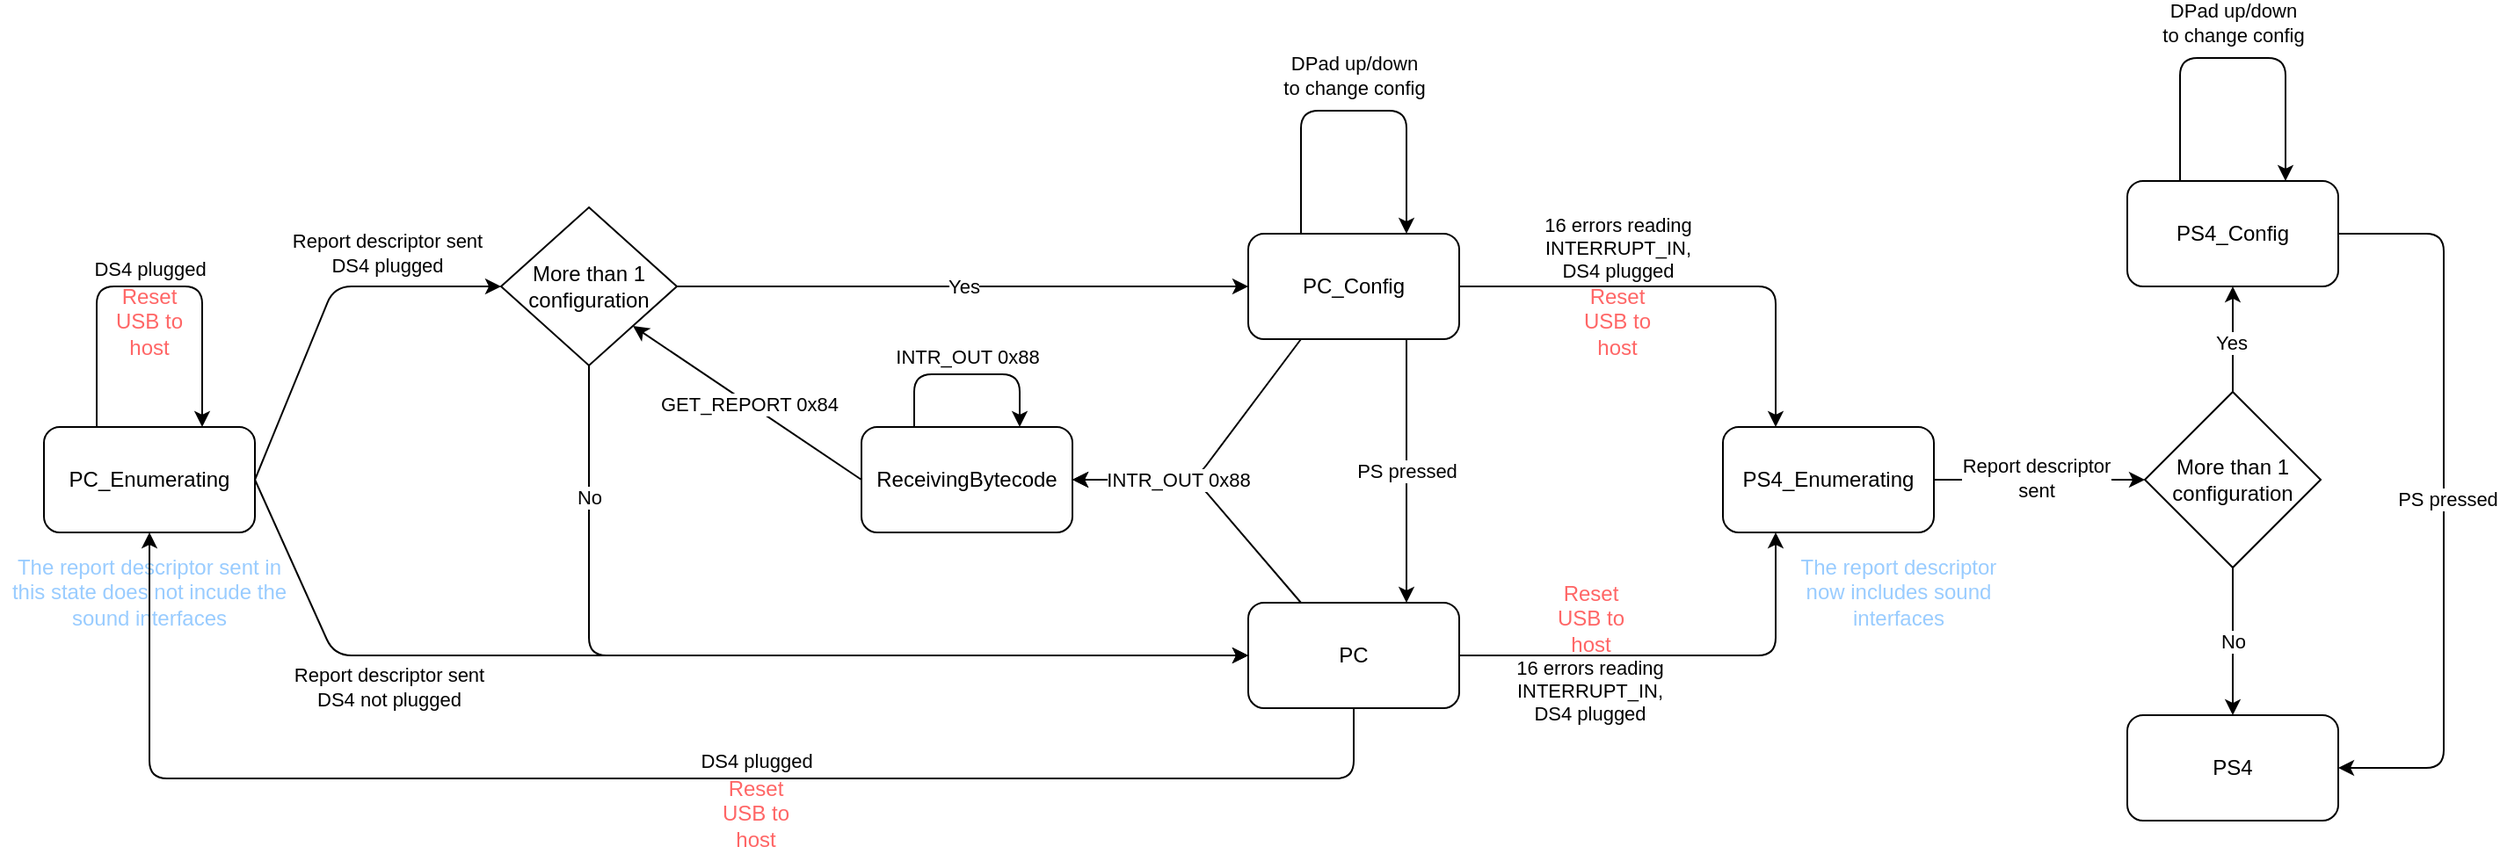 <mxfile version="13.6.2" type="device"><diagram id="C2fSY1v2SiZeoUbDoYyL" name="Page-1"><mxGraphModel dx="1106" dy="1003" grid="1" gridSize="10" guides="1" tooltips="1" connect="1" arrows="1" fold="1" page="1" pageScale="1" pageWidth="2336" pageHeight="1654" math="0" shadow="0"><root><mxCell id="0"/><mxCell id="1" parent="0"/><mxCell id="GOnITunq3lH0B5hzI2xi-2" value="PC_Enumerating" style="rounded=1;whiteSpace=wrap;html=1;" parent="1" vertex="1"><mxGeometry x="35" y="290" width="120" height="60" as="geometry"/></mxCell><mxCell id="GOnITunq3lH0B5hzI2xi-3" value="" style="endArrow=classic;html=1;exitX=0.25;exitY=0;exitDx=0;exitDy=0;entryX=0.75;entryY=0;entryDx=0;entryDy=0;" parent="1" source="GOnITunq3lH0B5hzI2xi-2" target="GOnITunq3lH0B5hzI2xi-2" edge="1"><mxGeometry width="50" height="50" relative="1" as="geometry"><mxPoint x="385" y="550" as="sourcePoint"/><mxPoint x="435" y="500" as="targetPoint"/><Array as="points"><mxPoint x="65" y="210"/><mxPoint x="125" y="210"/></Array></mxGeometry></mxCell><mxCell id="GOnITunq3lH0B5hzI2xi-4" value="DS4 plugged" style="edgeLabel;html=1;align=center;verticalAlign=middle;resizable=0;points=[];" parent="GOnITunq3lH0B5hzI2xi-3" vertex="1" connectable="0"><mxGeometry x="-0.027" relative="1" as="geometry"><mxPoint x="3" y="-10" as="offset"/></mxGeometry></mxCell><mxCell id="GOnITunq3lH0B5hzI2xi-5" value="Reset USB to host" style="text;html=1;align=center;verticalAlign=middle;whiteSpace=wrap;rounded=0;fontColor=#FF6666;" parent="1" vertex="1"><mxGeometry x="75" y="220" width="40" height="20" as="geometry"/></mxCell><mxCell id="GOnITunq3lH0B5hzI2xi-6" value="&lt;font color=&quot;#000000&quot;&gt;PC_Config&lt;/font&gt;" style="rounded=1;whiteSpace=wrap;html=1;fontColor=#FF6666;" parent="1" vertex="1"><mxGeometry x="720" y="180" width="120" height="60" as="geometry"/></mxCell><mxCell id="GOnITunq3lH0B5hzI2xi-7" value="" style="endArrow=classic;html=1;fontColor=#FF6666;exitX=1;exitY=0.5;exitDx=0;exitDy=0;entryX=0;entryY=0.5;entryDx=0;entryDy=0;" parent="1" source="GOnITunq3lH0B5hzI2xi-2" target="GOnITunq3lH0B5hzI2xi-22" edge="1"><mxGeometry width="50" height="50" relative="1" as="geometry"><mxPoint x="385" y="550" as="sourcePoint"/><mxPoint x="272.578" y="226.749" as="targetPoint"/><Array as="points"><mxPoint x="200" y="210"/></Array></mxGeometry></mxCell><mxCell id="GOnITunq3lH0B5hzI2xi-8" value="Report descriptor sent&lt;br&gt;DS4 plugged" style="edgeLabel;html=1;align=center;verticalAlign=middle;resizable=0;points=[];" parent="GOnITunq3lH0B5hzI2xi-7" vertex="1" connectable="0"><mxGeometry x="0.016" y="2" relative="1" as="geometry"><mxPoint x="35.58" y="-28.36" as="offset"/></mxGeometry></mxCell><mxCell id="GOnITunq3lH0B5hzI2xi-9" value="PC" style="rounded=1;whiteSpace=wrap;html=1;fontColor=#000000;" parent="1" vertex="1"><mxGeometry x="720" y="390" width="120" height="60" as="geometry"/></mxCell><mxCell id="GOnITunq3lH0B5hzI2xi-10" value="" style="endArrow=classic;html=1;fontColor=#000000;exitX=1;exitY=0.5;exitDx=0;exitDy=0;entryX=0;entryY=0.5;entryDx=0;entryDy=0;" parent="1" source="GOnITunq3lH0B5hzI2xi-2" target="GOnITunq3lH0B5hzI2xi-9" edge="1"><mxGeometry width="50" height="50" relative="1" as="geometry"><mxPoint x="385" y="550" as="sourcePoint"/><mxPoint x="435" y="500" as="targetPoint"/><Array as="points"><mxPoint x="200" y="420"/></Array></mxGeometry></mxCell><mxCell id="GOnITunq3lH0B5hzI2xi-11" value="Report descriptor sent&lt;br&gt;DS4 not plugged" style="edgeLabel;html=1;align=center;verticalAlign=middle;resizable=0;points=[];fontColor=#000000;" parent="GOnITunq3lH0B5hzI2xi-10" vertex="1" connectable="0"><mxGeometry x="0.221" relative="1" as="geometry"><mxPoint x="-244.33" y="17.89" as="offset"/></mxGeometry></mxCell><mxCell id="GOnITunq3lH0B5hzI2xi-12" value="PS pressed" style="endArrow=classic;html=1;fontColor=#000000;exitX=0.75;exitY=1;exitDx=0;exitDy=0;entryX=0.75;entryY=0;entryDx=0;entryDy=0;" parent="1" source="GOnITunq3lH0B5hzI2xi-6" target="GOnITunq3lH0B5hzI2xi-9" edge="1"><mxGeometry width="50" height="50" relative="1" as="geometry"><mxPoint x="780" y="550" as="sourcePoint"/><mxPoint x="830" y="500" as="targetPoint"/></mxGeometry></mxCell><mxCell id="GOnITunq3lH0B5hzI2xi-13" value="" style="endArrow=classic;html=1;fontColor=#000000;exitX=0.25;exitY=0;exitDx=0;exitDy=0;entryX=0.75;entryY=0;entryDx=0;entryDy=0;" parent="1" source="GOnITunq3lH0B5hzI2xi-6" target="GOnITunq3lH0B5hzI2xi-6" edge="1"><mxGeometry width="50" height="50" relative="1" as="geometry"><mxPoint x="750" y="90" as="sourcePoint"/><mxPoint x="800" y="40" as="targetPoint"/><Array as="points"><mxPoint x="750" y="110"/><mxPoint x="810" y="110"/></Array></mxGeometry></mxCell><mxCell id="GOnITunq3lH0B5hzI2xi-14" value="DPad up/down&lt;br&gt;to change config" style="edgeLabel;html=1;align=center;verticalAlign=middle;resizable=0;points=[];fontColor=#000000;" parent="GOnITunq3lH0B5hzI2xi-13" vertex="1" connectable="0"><mxGeometry x="-0.01" relative="1" as="geometry"><mxPoint x="1" y="-20" as="offset"/></mxGeometry></mxCell><mxCell id="GOnITunq3lH0B5hzI2xi-15" value="PS4_Enumerating" style="rounded=1;whiteSpace=wrap;html=1;fontColor=#000000;" parent="1" vertex="1"><mxGeometry x="990" y="290" width="120" height="60" as="geometry"/></mxCell><mxCell id="GOnITunq3lH0B5hzI2xi-16" value="The report descriptor sent in this state does not incude the sound interfaces" style="text;html=1;strokeColor=none;fillColor=none;align=center;verticalAlign=middle;whiteSpace=wrap;rounded=0;fontColor=#99CCFF;" parent="1" vertex="1"><mxGeometry x="10" y="374" width="170" height="20" as="geometry"/></mxCell><mxCell id="GOnITunq3lH0B5hzI2xi-17" value="" style="endArrow=classic;html=1;fontColor=#000000;exitX=1;exitY=0.5;exitDx=0;exitDy=0;entryX=0.25;entryY=0;entryDx=0;entryDy=0;" parent="1" source="GOnITunq3lH0B5hzI2xi-6" target="GOnITunq3lH0B5hzI2xi-15" edge="1"><mxGeometry width="50" height="50" relative="1" as="geometry"><mxPoint x="780" y="550" as="sourcePoint"/><mxPoint x="830" y="500" as="targetPoint"/><Array as="points"><mxPoint x="1020" y="210"/></Array></mxGeometry></mxCell><mxCell id="GOnITunq3lH0B5hzI2xi-18" value="" style="endArrow=classic;html=1;fontColor=#000000;exitX=1;exitY=0.5;exitDx=0;exitDy=0;entryX=0.25;entryY=1;entryDx=0;entryDy=0;" parent="1" source="GOnITunq3lH0B5hzI2xi-9" target="GOnITunq3lH0B5hzI2xi-15" edge="1"><mxGeometry width="50" height="50" relative="1" as="geometry"><mxPoint x="780" y="550" as="sourcePoint"/><mxPoint x="830" y="500" as="targetPoint"/><Array as="points"><mxPoint x="1020" y="420"/></Array></mxGeometry></mxCell><mxCell id="GOnITunq3lH0B5hzI2xi-22" value="More than 1&lt;br&gt;configuration" style="rhombus;whiteSpace=wrap;html=1;fontColor=#000000;" parent="1" vertex="1"><mxGeometry x="295" y="165" width="100" height="90" as="geometry"/></mxCell><mxCell id="GOnITunq3lH0B5hzI2xi-23" value="Yes" style="endArrow=classic;html=1;fontColor=#000000;exitX=1;exitY=0.5;exitDx=0;exitDy=0;entryX=0;entryY=0.5;entryDx=0;entryDy=0;" parent="1" source="GOnITunq3lH0B5hzI2xi-22" target="GOnITunq3lH0B5hzI2xi-6" edge="1"><mxGeometry width="50" height="50" relative="1" as="geometry"><mxPoint x="385" y="550" as="sourcePoint"/><mxPoint x="435" y="500" as="targetPoint"/></mxGeometry></mxCell><mxCell id="GOnITunq3lH0B5hzI2xi-24" value="No" style="endArrow=classic;html=1;fontColor=#000000;exitX=0.5;exitY=1;exitDx=0;exitDy=0;entryX=0;entryY=0.5;entryDx=0;entryDy=0;" parent="1" source="GOnITunq3lH0B5hzI2xi-22" target="GOnITunq3lH0B5hzI2xi-9" edge="1"><mxGeometry x="-0.722" width="50" height="50" relative="1" as="geometry"><mxPoint x="385" y="550" as="sourcePoint"/><mxPoint x="435" y="500" as="targetPoint"/><Array as="points"><mxPoint x="345" y="420"/></Array><mxPoint as="offset"/></mxGeometry></mxCell><mxCell id="GOnITunq3lH0B5hzI2xi-25" value="ReceivingBytecode" style="rounded=1;whiteSpace=wrap;html=1;fontColor=#000000;" parent="1" vertex="1"><mxGeometry x="500" y="290" width="120" height="60" as="geometry"/></mxCell><mxCell id="GOnITunq3lH0B5hzI2xi-26" value="" style="endArrow=classic;html=1;fontColor=#000000;exitX=0.25;exitY=0;exitDx=0;exitDy=0;" parent="1" source="GOnITunq3lH0B5hzI2xi-9" edge="1"><mxGeometry width="50" height="50" relative="1" as="geometry"><mxPoint x="620" y="550" as="sourcePoint"/><mxPoint x="620" y="320" as="targetPoint"/><Array as="points"><mxPoint x="690" y="320"/></Array></mxGeometry></mxCell><mxCell id="GOnITunq3lH0B5hzI2xi-27" value="" style="endArrow=classic;html=1;fontColor=#000000;exitX=0.25;exitY=1;exitDx=0;exitDy=0;" parent="1" source="GOnITunq3lH0B5hzI2xi-6" edge="1"><mxGeometry width="50" height="50" relative="1" as="geometry"><mxPoint x="840" y="210" as="sourcePoint"/><mxPoint x="620" y="320" as="targetPoint"/><Array as="points"><mxPoint x="690" y="320"/></Array></mxGeometry></mxCell><mxCell id="GOnITunq3lH0B5hzI2xi-28" value="INTR_OUT 0x88" style="edgeLabel;html=1;align=center;verticalAlign=middle;resizable=0;points=[];fontColor=#000000;" parent="GOnITunq3lH0B5hzI2xi-27" vertex="1" connectable="0"><mxGeometry x="0.281" relative="1" as="geometry"><mxPoint x="-1" as="offset"/></mxGeometry></mxCell><mxCell id="GOnITunq3lH0B5hzI2xi-29" value="16 errors reading&lt;br&gt;INTERRUPT_IN,&lt;br&gt;DS4 plugged" style="edgeLabel;html=1;align=center;verticalAlign=middle;resizable=0;points=[];fontColor=#000000;" parent="1" vertex="1" connectable="0"><mxGeometry x="930" y="190" as="geometry"><mxPoint y="-2" as="offset"/></mxGeometry></mxCell><mxCell id="GOnITunq3lH0B5hzI2xi-31" value="16 errors reading&lt;br&gt;INTERRUPT_IN,&lt;br&gt;DS4 plugged" style="edgeLabel;html=1;align=center;verticalAlign=middle;resizable=0;points=[];fontColor=#000000;" parent="1" vertex="1" connectable="0"><mxGeometry x="915" y="190" as="geometry"><mxPoint x="-1" y="250" as="offset"/></mxGeometry></mxCell><mxCell id="GOnITunq3lH0B5hzI2xi-32" value="Reset USB to host" style="text;html=1;align=center;verticalAlign=middle;whiteSpace=wrap;rounded=0;fontColor=#FF6666;" parent="1" vertex="1"><mxGeometry x="910" y="220" width="40" height="20" as="geometry"/></mxCell><mxCell id="GOnITunq3lH0B5hzI2xi-33" value="Reset USB to host" style="text;html=1;align=center;verticalAlign=middle;whiteSpace=wrap;rounded=0;fontColor=#FF6666;" parent="1" vertex="1"><mxGeometry x="895" y="389" width="40" height="20" as="geometry"/></mxCell><mxCell id="GOnITunq3lH0B5hzI2xi-35" value="More than 1&lt;br&gt;configuration" style="rhombus;whiteSpace=wrap;html=1;fontColor=#000000;" parent="1" vertex="1"><mxGeometry x="1230" y="270" width="100" height="100" as="geometry"/></mxCell><mxCell id="GOnITunq3lH0B5hzI2xi-36" value="" style="endArrow=classic;html=1;fontColor=#000000;exitX=1;exitY=0.5;exitDx=0;exitDy=0;entryX=0;entryY=0.5;entryDx=0;entryDy=0;" parent="1" source="GOnITunq3lH0B5hzI2xi-15" target="GOnITunq3lH0B5hzI2xi-35" edge="1"><mxGeometry width="50" height="50" relative="1" as="geometry"><mxPoint x="760" y="540" as="sourcePoint"/><mxPoint x="810" y="490" as="targetPoint"/></mxGeometry></mxCell><mxCell id="GOnITunq3lH0B5hzI2xi-37" value="Report descriptor&lt;br&gt;sent" style="edgeLabel;html=1;align=center;verticalAlign=middle;resizable=0;points=[];fontColor=#000000;" parent="GOnITunq3lH0B5hzI2xi-36" vertex="1" connectable="0"><mxGeometry x="-0.035" y="1" relative="1" as="geometry"><mxPoint as="offset"/></mxGeometry></mxCell><mxCell id="GOnITunq3lH0B5hzI2xi-38" value="PS4_Config" style="rounded=1;whiteSpace=wrap;html=1;fontColor=#000000;" parent="1" vertex="1"><mxGeometry x="1220" y="150" width="120" height="60" as="geometry"/></mxCell><mxCell id="GOnITunq3lH0B5hzI2xi-39" value="PS4" style="rounded=1;whiteSpace=wrap;html=1;fontColor=#000000;" parent="1" vertex="1"><mxGeometry x="1220" y="454" width="120" height="60" as="geometry"/></mxCell><mxCell id="GOnITunq3lH0B5hzI2xi-40" value="" style="endArrow=classic;html=1;fontColor=#000000;exitX=0.5;exitY=0;exitDx=0;exitDy=0;entryX=0.5;entryY=1;entryDx=0;entryDy=0;" parent="1" source="GOnITunq3lH0B5hzI2xi-35" target="GOnITunq3lH0B5hzI2xi-38" edge="1"><mxGeometry width="50" height="50" relative="1" as="geometry"><mxPoint x="1030" y="540" as="sourcePoint"/><mxPoint x="1080" y="490" as="targetPoint"/></mxGeometry></mxCell><mxCell id="GOnITunq3lH0B5hzI2xi-41" value="Yes" style="edgeLabel;html=1;align=center;verticalAlign=middle;resizable=0;points=[];fontColor=#000000;" parent="GOnITunq3lH0B5hzI2xi-40" vertex="1" connectable="0"><mxGeometry x="-0.067" y="1" relative="1" as="geometry"><mxPoint as="offset"/></mxGeometry></mxCell><mxCell id="GOnITunq3lH0B5hzI2xi-42" value="No" style="endArrow=classic;html=1;fontColor=#000000;exitX=0.5;exitY=1;exitDx=0;exitDy=0;entryX=0.5;entryY=0;entryDx=0;entryDy=0;" parent="1" source="GOnITunq3lH0B5hzI2xi-35" target="GOnITunq3lH0B5hzI2xi-39" edge="1"><mxGeometry width="50" height="50" relative="1" as="geometry"><mxPoint x="1030" y="540" as="sourcePoint"/><mxPoint x="1080" y="490" as="targetPoint"/></mxGeometry></mxCell><mxCell id="GOnITunq3lH0B5hzI2xi-43" value="" style="endArrow=classic;html=1;fontColor=#000000;exitX=0.25;exitY=0;exitDx=0;exitDy=0;entryX=0.75;entryY=0;entryDx=0;entryDy=0;" parent="1" source="GOnITunq3lH0B5hzI2xi-38" target="GOnITunq3lH0B5hzI2xi-38" edge="1"><mxGeometry width="50" height="50" relative="1" as="geometry"><mxPoint x="870" y="540" as="sourcePoint"/><mxPoint x="1390" y="40" as="targetPoint"/><Array as="points"><mxPoint x="1250" y="80"/><mxPoint x="1310" y="80"/></Array></mxGeometry></mxCell><mxCell id="GOnITunq3lH0B5hzI2xi-44" value="DPad up/down&lt;br&gt;to change config" style="edgeLabel;html=1;align=center;verticalAlign=middle;resizable=0;points=[];fontColor=#000000;" parent="1" vertex="1" connectable="0"><mxGeometry x="1280" y="60" as="geometry"/></mxCell><mxCell id="GOnITunq3lH0B5hzI2xi-45" value="" style="endArrow=classic;html=1;fontColor=#000000;exitX=1;exitY=0.5;exitDx=0;exitDy=0;entryX=1;entryY=0.5;entryDx=0;entryDy=0;" parent="1" source="GOnITunq3lH0B5hzI2xi-38" target="GOnITunq3lH0B5hzI2xi-39" edge="1"><mxGeometry width="50" height="50" relative="1" as="geometry"><mxPoint x="1060" y="540" as="sourcePoint"/><mxPoint x="1430" y="410" as="targetPoint"/><Array as="points"><mxPoint x="1400" y="180"/><mxPoint x="1400" y="484"/></Array></mxGeometry></mxCell><mxCell id="GOnITunq3lH0B5hzI2xi-46" value="PS pressed" style="edgeLabel;html=1;align=center;verticalAlign=middle;resizable=0;points=[];fontColor=#000000;" parent="GOnITunq3lH0B5hzI2xi-45" vertex="1" connectable="0"><mxGeometry x="-0.005" y="2" relative="1" as="geometry"><mxPoint as="offset"/></mxGeometry></mxCell><mxCell id="GOnITunq3lH0B5hzI2xi-47" value="The report descriptor now includes sound interfaces" style="text;html=1;strokeColor=none;fillColor=none;align=center;verticalAlign=middle;whiteSpace=wrap;rounded=0;fontColor=#99CCFF;" parent="1" vertex="1"><mxGeometry x="1030" y="359" width="120" height="50" as="geometry"/></mxCell><mxCell id="GOnITunq3lH0B5hzI2xi-49" value="" style="endArrow=classic;html=1;fontColor=#99CCFF;exitX=0;exitY=0.5;exitDx=0;exitDy=0;entryX=1;entryY=1;entryDx=0;entryDy=0;" parent="1" source="GOnITunq3lH0B5hzI2xi-25" target="GOnITunq3lH0B5hzI2xi-22" edge="1"><mxGeometry width="50" height="50" relative="1" as="geometry"><mxPoint x="460" y="510" as="sourcePoint"/><mxPoint x="510" y="460" as="targetPoint"/></mxGeometry></mxCell><mxCell id="GOnITunq3lH0B5hzI2xi-50" value="GET_REPORT 0x84" style="edgeLabel;html=1;align=center;verticalAlign=middle;resizable=0;points=[];" parent="GOnITunq3lH0B5hzI2xi-49" vertex="1" connectable="0"><mxGeometry x="-0.016" relative="1" as="geometry"><mxPoint as="offset"/></mxGeometry></mxCell><mxCell id="GOnITunq3lH0B5hzI2xi-51" value="" style="endArrow=classic;html=1;fontColor=#000000;exitX=0.5;exitY=1;exitDx=0;exitDy=0;entryX=0.5;entryY=1;entryDx=0;entryDy=0;" parent="1" source="GOnITunq3lH0B5hzI2xi-9" target="GOnITunq3lH0B5hzI2xi-2" edge="1"><mxGeometry width="50" height="50" relative="1" as="geometry"><mxPoint x="660" y="640" as="sourcePoint"/><mxPoint x="130" y="520" as="targetPoint"/><Array as="points"><mxPoint x="780" y="490"/><mxPoint x="95" y="490"/></Array></mxGeometry></mxCell><mxCell id="GOnITunq3lH0B5hzI2xi-52" value="DS4 plugged" style="edgeLabel;html=1;align=center;verticalAlign=middle;resizable=0;points=[];" parent="1" vertex="1" connectable="0"><mxGeometry x="440" y="480" as="geometry"/></mxCell><mxCell id="GOnITunq3lH0B5hzI2xi-53" value="Reset USB to host" style="text;html=1;align=center;verticalAlign=middle;whiteSpace=wrap;rounded=0;fontColor=#FF6666;" parent="1" vertex="1"><mxGeometry x="420" y="500" width="40" height="20" as="geometry"/></mxCell><mxCell id="GOnITunq3lH0B5hzI2xi-55" value="" style="endArrow=classic;html=1;fontColor=#000000;exitX=0.25;exitY=0;exitDx=0;exitDy=0;entryX=0.75;entryY=0;entryDx=0;entryDy=0;" parent="1" source="GOnITunq3lH0B5hzI2xi-25" target="GOnITunq3lH0B5hzI2xi-25" edge="1"><mxGeometry width="50" height="50" relative="1" as="geometry"><mxPoint x="710" y="510" as="sourcePoint"/><mxPoint x="610" y="230" as="targetPoint"/><Array as="points"><mxPoint x="530" y="260"/><mxPoint x="590" y="260"/></Array></mxGeometry></mxCell><mxCell id="GOnITunq3lH0B5hzI2xi-56" value="INTR_OUT 0x88" style="edgeLabel;html=1;align=center;verticalAlign=middle;resizable=0;points=[];fontColor=#000000;" parent="1" vertex="1" connectable="0"><mxGeometry x="560" y="250" as="geometry"/></mxCell></root></mxGraphModel></diagram></mxfile>